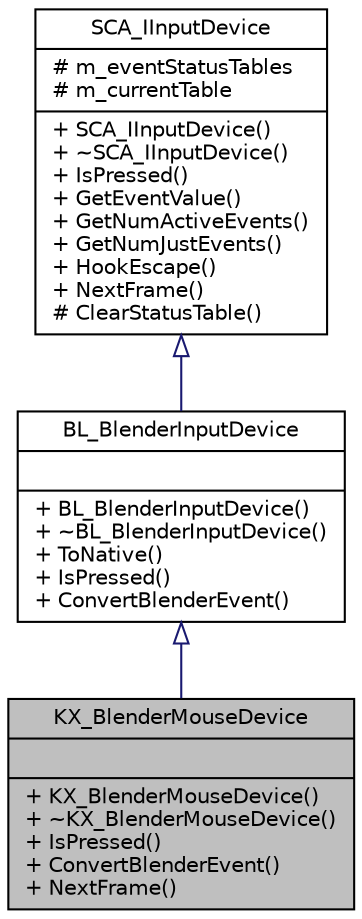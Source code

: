 digraph G
{
  edge [fontname="Helvetica",fontsize="10",labelfontname="Helvetica",labelfontsize="10"];
  node [fontname="Helvetica",fontsize="10",shape=record];
  Node1 [label="{KX_BlenderMouseDevice\n||+ KX_BlenderMouseDevice()\l+ ~KX_BlenderMouseDevice()\l+ IsPressed()\l+ ConvertBlenderEvent()\l+ NextFrame()\l}",height=0.2,width=0.4,color="black", fillcolor="grey75", style="filled" fontcolor="black"];
  Node2 -> Node1 [dir=back,color="midnightblue",fontsize="10",style="solid",arrowtail="empty",fontname="Helvetica"];
  Node2 [label="{BL_BlenderInputDevice\n||+ BL_BlenderInputDevice()\l+ ~BL_BlenderInputDevice()\l+ ToNative()\l+ IsPressed()\l+ ConvertBlenderEvent()\l}",height=0.2,width=0.4,color="black", fillcolor="white", style="filled",URL="$df/d06/classBL__BlenderInputDevice.html"];
  Node3 -> Node2 [dir=back,color="midnightblue",fontsize="10",style="solid",arrowtail="empty",fontname="Helvetica"];
  Node3 [label="{SCA_IInputDevice\n|# m_eventStatusTables\l# m_currentTable\l|+ SCA_IInputDevice()\l+ ~SCA_IInputDevice()\l+ IsPressed()\l+ GetEventValue()\l+ GetNumActiveEvents()\l+ GetNumJustEvents()\l+ HookEscape()\l+ NextFrame()\l# ClearStatusTable()\l}",height=0.2,width=0.4,color="black", fillcolor="white", style="filled",URL="$d9/d20/classSCA__IInputDevice.html"];
}
